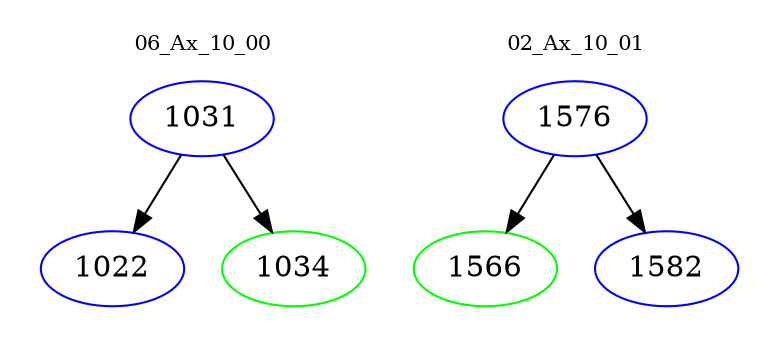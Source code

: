 digraph{
subgraph cluster_0 {
color = white
label = "06_Ax_10_00";
fontsize=10;
T0_1031 [label="1031", color="blue"]
T0_1031 -> T0_1022 [color="black"]
T0_1022 [label="1022", color="blue"]
T0_1031 -> T0_1034 [color="black"]
T0_1034 [label="1034", color="green"]
}
subgraph cluster_1 {
color = white
label = "02_Ax_10_01";
fontsize=10;
T1_1576 [label="1576", color="blue"]
T1_1576 -> T1_1566 [color="black"]
T1_1566 [label="1566", color="green"]
T1_1576 -> T1_1582 [color="black"]
T1_1582 [label="1582", color="blue"]
}
}
